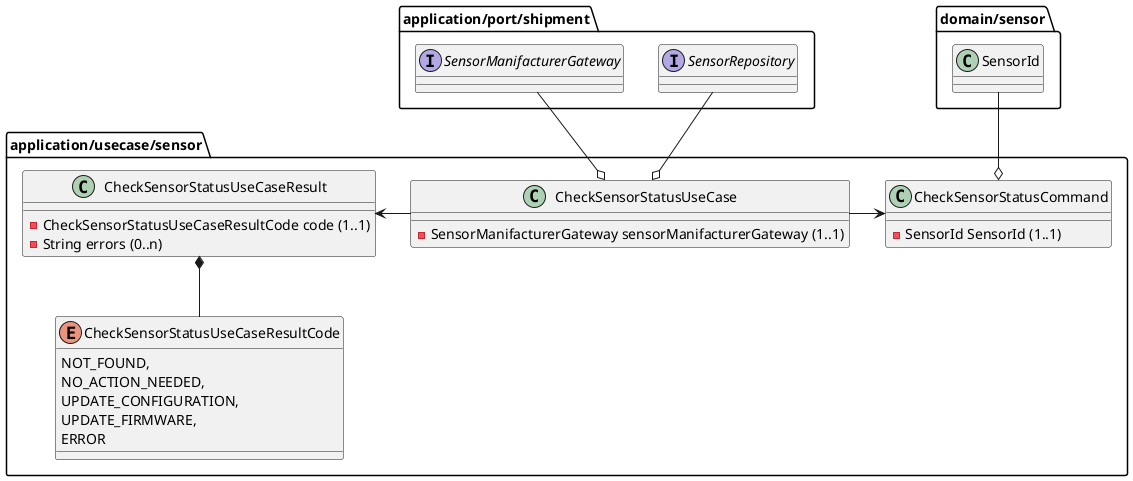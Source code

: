 @startuml

package application/usecase/sensor {
  class CheckSensorStatusCommand {
    -SensorId SensorId (1..1)
  }

  class CheckSensorStatusUseCase {
    -SensorManifacturerGateway sensorManifacturerGateway (1..1)
  }

  class CheckSensorStatusUseCaseResult {
    -CheckSensorStatusUseCaseResultCode code (1..1)
    -String errors (0..n)
  }

  enum CheckSensorStatusUseCaseResultCode {
    NOT_FOUND,
    NO_ACTION_NEEDED,
    UPDATE_CONFIGURATION,
    UPDATE_FIRMWARE,
    ERROR
  }

  CheckSensorStatusUseCase -right-> CheckSensorStatusCommand
  CheckSensorStatusUseCase -left-> CheckSensorStatusUseCaseResult

  CheckSensorStatusUseCaseResult *-down- CheckSensorStatusUseCaseResultCode
}

package application/port/shipment {
    interface SensorManifacturerGateway
    interface SensorRepository
}

package domain/sensor {
  class SensorId
}

CheckSensorStatusCommand o-up- SensorId
CheckSensorStatusUseCase o-up- SensorManifacturerGateway
CheckSensorStatusUseCase o-up- SensorRepository
@enduml
